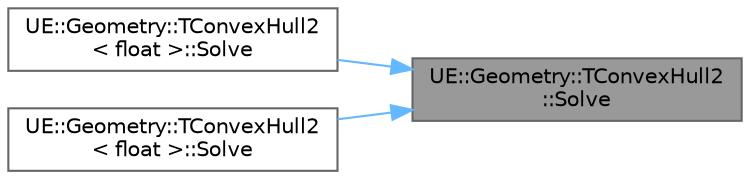 digraph "UE::Geometry::TConvexHull2::Solve"
{
 // INTERACTIVE_SVG=YES
 // LATEX_PDF_SIZE
  bgcolor="transparent";
  edge [fontname=Helvetica,fontsize=10,labelfontname=Helvetica,labelfontsize=10];
  node [fontname=Helvetica,fontsize=10,shape=box,height=0.2,width=0.4];
  rankdir="RL";
  Node1 [id="Node000001",label="UE::Geometry::TConvexHull2\l::Solve",height=0.2,width=0.4,color="gray40", fillcolor="grey60", style="filled", fontcolor="black",tooltip="Generate convex hull as long as input is not degenerate If input is degenerate, this will return fals..."];
  Node1 -> Node2 [id="edge1_Node000001_Node000002",dir="back",color="steelblue1",style="solid",tooltip=" "];
  Node2 [id="Node000002",label="UE::Geometry::TConvexHull2\l\< float \>::Solve",height=0.2,width=0.4,color="grey40", fillcolor="white", style="filled",URL="$d9/da8/classUE_1_1Geometry_1_1TConvexHull2.html#a775eae58e284857ac2de2399d6346075",tooltip=" "];
  Node1 -> Node3 [id="edge2_Node000001_Node000003",dir="back",color="steelblue1",style="solid",tooltip=" "];
  Node3 [id="Node000003",label="UE::Geometry::TConvexHull2\l\< float \>::Solve",height=0.2,width=0.4,color="grey40", fillcolor="white", style="filled",URL="$d9/da8/classUE_1_1Geometry_1_1TConvexHull2.html#a175e94fa86dda5c275a1b36c3f22b75c",tooltip=" "];
}
